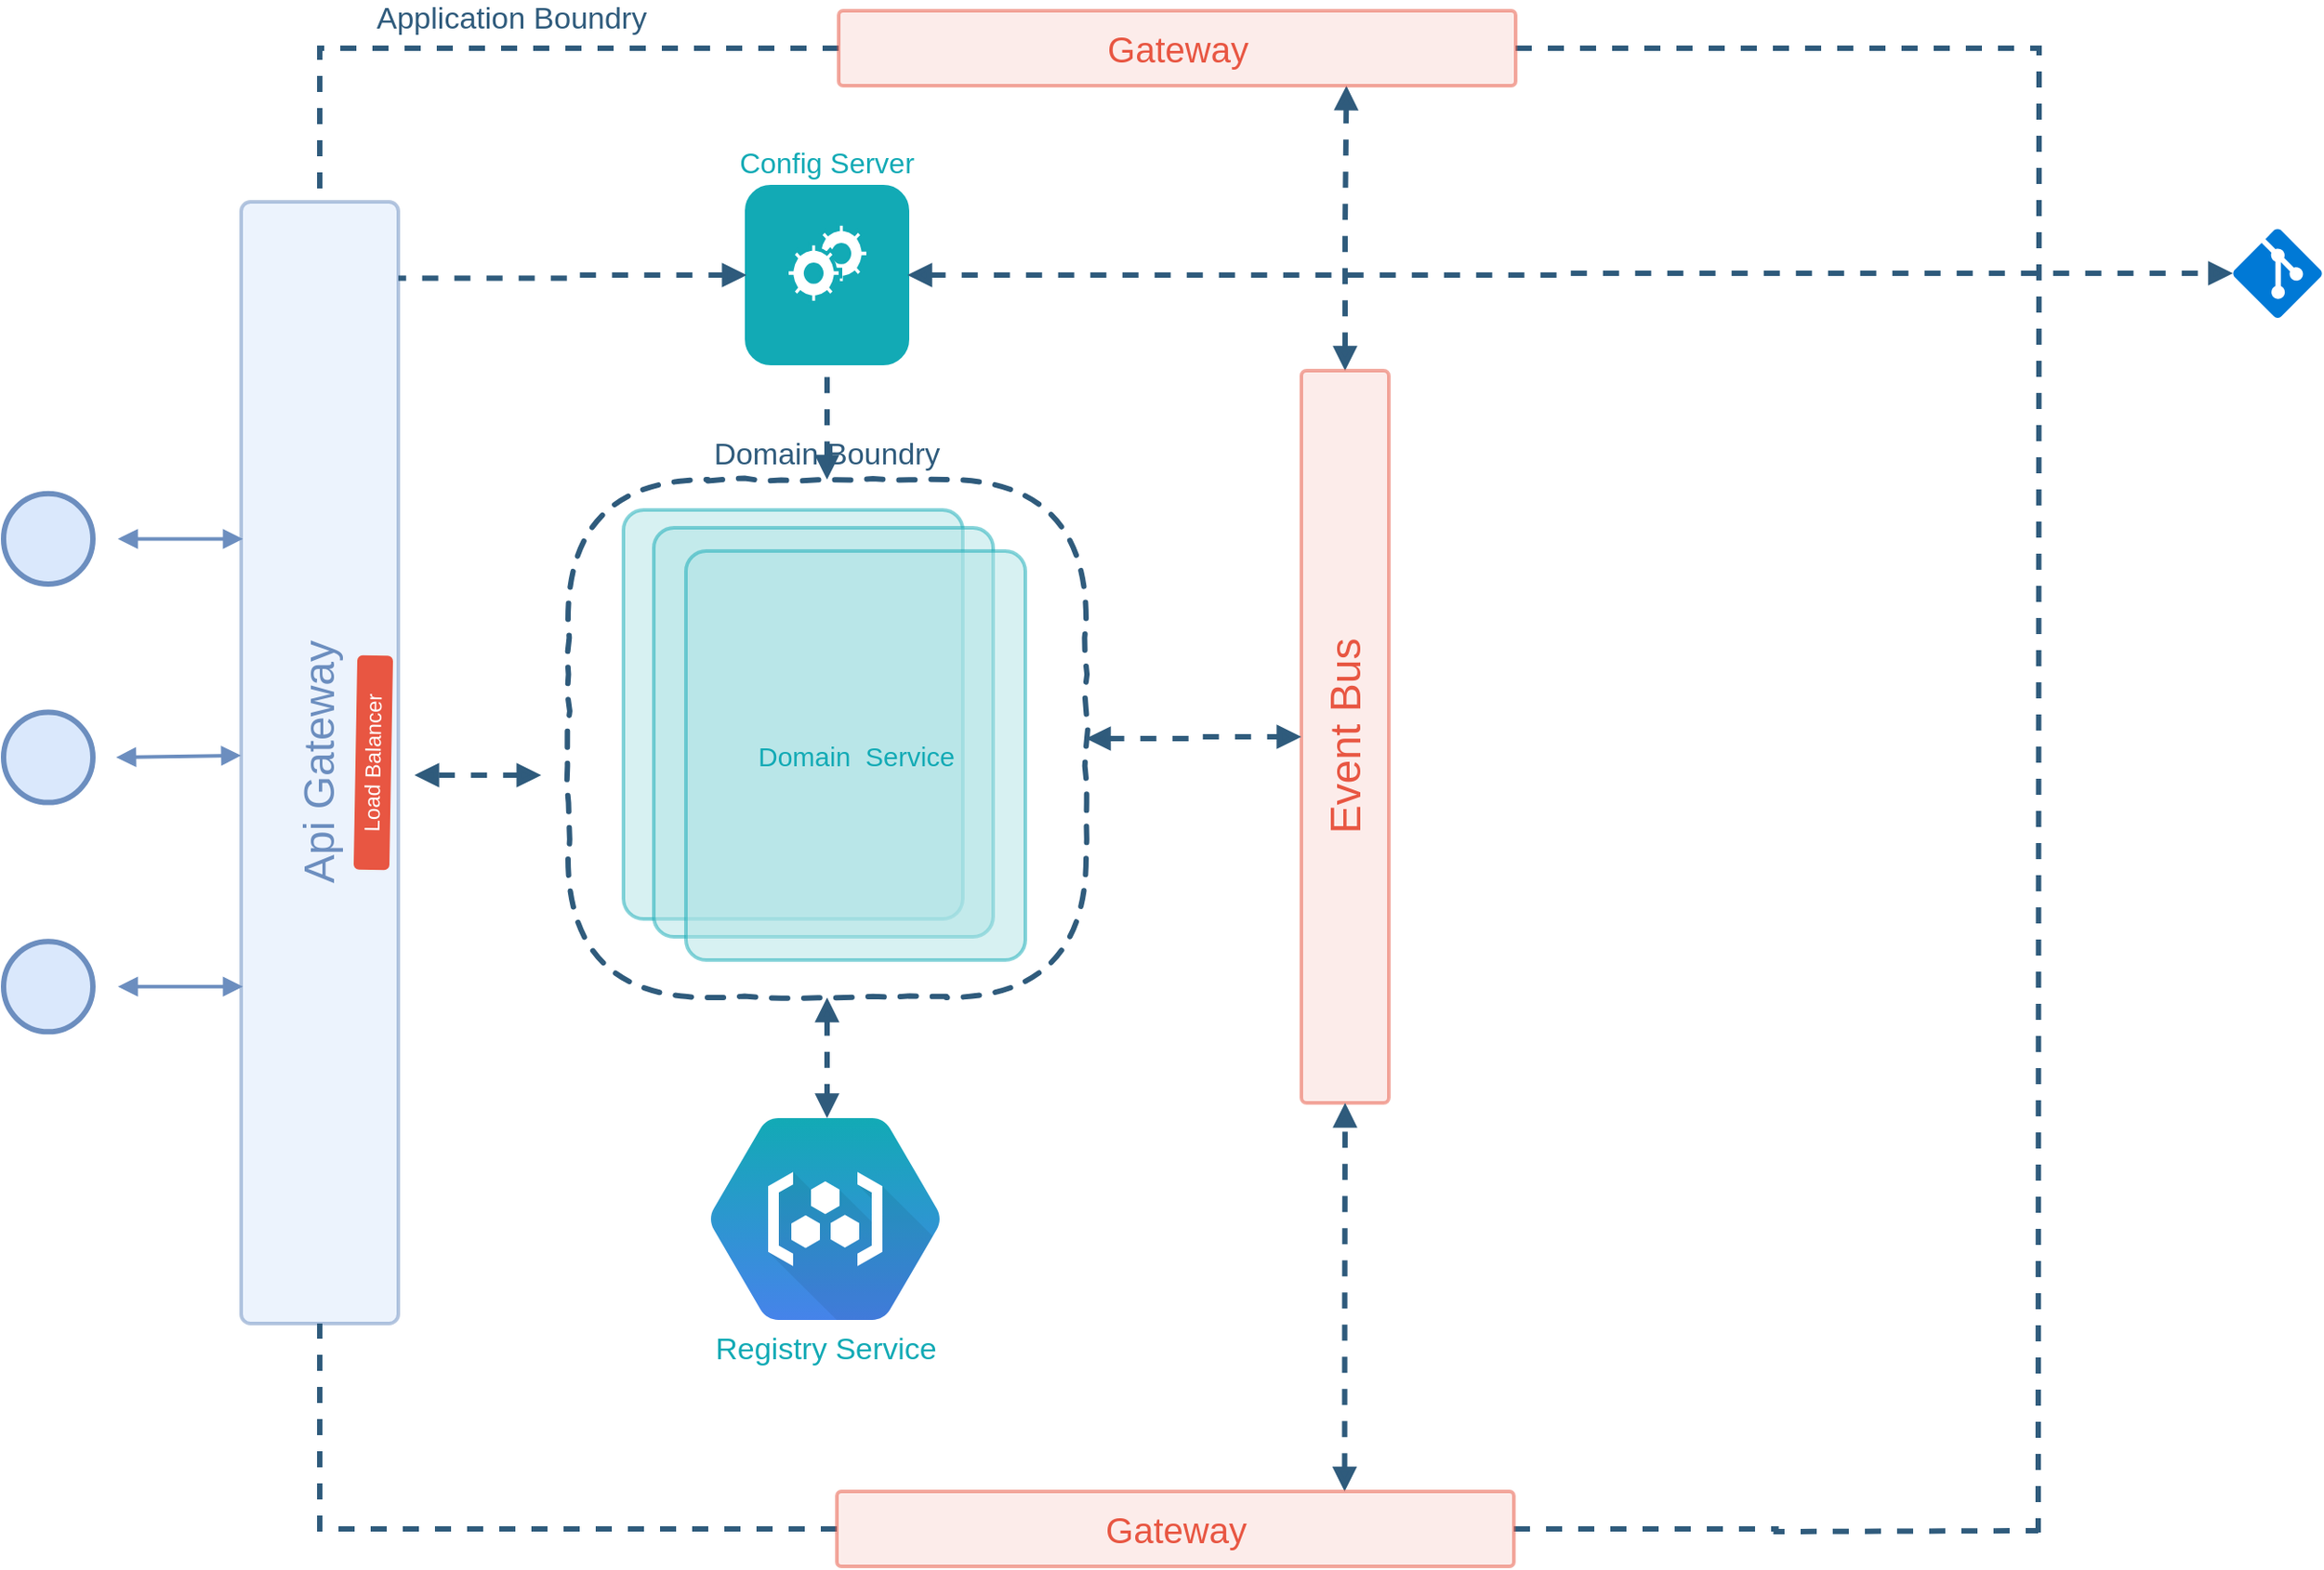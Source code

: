 <mxfile version="10.9.8" type="github"><diagram id="3azV2N0hV3h9CehV_Jqe" name="Page-1"><mxGraphModel dx="96" dy="535" grid="1" gridSize="10" guides="1" tooltips="1" connect="1" arrows="1" fold="1" page="1" pageScale="1" pageWidth="850" pageHeight="1100" math="0" shadow="0"><root><mxCell id="0"/><mxCell id="1" parent="0"/><mxCell id="XVd4Gk_TpFug4go1huXL-1" value="&lt;font style=&quot;font-size: 24px&quot; color=&quot;#6c8ebf&quot;&gt;Api Gateway&lt;/font&gt;" style="rounded=1;fillColor=#DAE8FC;strokeWidth=2;html=1;strokeColor=#6C8EBF;arcSize=6;opacity=50;rotation=-90;" vertex="1" parent="1"><mxGeometry x="954" y="515" width="628" height="88" as="geometry"/></mxCell><mxCell id="XVd4Gk_TpFug4go1huXL-2" style="edgeStyle=orthogonalEdgeStyle;rounded=0;orthogonalLoop=1;jettySize=auto;html=1;exitX=1;exitY=0.5;exitDx=0;exitDy=0;entryX=1;entryY=0.25;entryDx=0;entryDy=0;dashed=1;startArrow=block;startFill=1;endArrow=block;endFill=1;strokeColor=#2F5B7C;strokeWidth=3;fontSize=17;fontColor=#12AAB5;" edge="1" parent="1" source="XVd4Gk_TpFug4go1huXL-3" target="XVd4Gk_TpFug4go1huXL-26"><mxGeometry relative="1" as="geometry"/></mxCell><mxCell id="XVd4Gk_TpFug4go1huXL-3" value="&lt;font style=&quot;font-size: 24px&quot; color=&quot;#e85642&quot;&gt;Event Bus&lt;/font&gt;" style="rounded=1;fillColor=#FAD9D5;strokeWidth=2;html=1;strokeColor=#E85642;arcSize=6;opacity=50;rotation=-90;" vertex="1" parent="1"><mxGeometry x="1637" y="520" width="410" height="49" as="geometry"/></mxCell><mxCell id="XVd4Gk_TpFug4go1huXL-4" style="edgeStyle=orthogonalEdgeStyle;rounded=0;orthogonalLoop=1;jettySize=auto;html=1;exitX=0.5;exitY=1;exitDx=0;exitDy=0;entryX=0;entryY=0.5;entryDx=0;entryDy=0;dashed=1;startArrow=none;startFill=0;endArrow=none;endFill=0;strokeColor=#2F5B7C;strokeWidth=3;fontColor=#0066CC;" edge="1" parent="1" source="XVd4Gk_TpFug4go1huXL-7" target="XVd4Gk_TpFug4go1huXL-1"><mxGeometry relative="1" as="geometry"/></mxCell><mxCell id="XVd4Gk_TpFug4go1huXL-5" style="edgeStyle=orthogonalEdgeStyle;rounded=0;orthogonalLoop=1;jettySize=auto;html=1;exitX=0.5;exitY=0;exitDx=0;exitDy=0;dashed=1;startArrow=none;startFill=0;endArrow=none;endFill=0;strokeColor=#2F5B7C;strokeWidth=3;fontColor=#0066CC;" edge="1" parent="1" source="XVd4Gk_TpFug4go1huXL-7"><mxGeometry relative="1" as="geometry"><mxPoint x="2230" y="989" as="targetPoint"/></mxGeometry></mxCell><mxCell id="XVd4Gk_TpFug4go1huXL-6" style="edgeStyle=orthogonalEdgeStyle;rounded=0;orthogonalLoop=1;jettySize=auto;html=1;exitX=0;exitY=0.25;exitDx=0;exitDy=0;entryX=0;entryY=0.5;entryDx=0;entryDy=0;dashed=1;startArrow=block;startFill=1;endArrow=block;endFill=1;strokeColor=#2F5B7C;strokeWidth=3;fontSize=17;fontColor=#12AAB5;" edge="1" parent="1" source="XVd4Gk_TpFug4go1huXL-7" target="XVd4Gk_TpFug4go1huXL-3"><mxGeometry relative="1" as="geometry"/></mxCell><mxCell id="XVd4Gk_TpFug4go1huXL-7" value="&lt;font color=&quot;#e85642&quot; style=&quot;font-size: 20px;&quot;&gt;Gateway&lt;/font&gt;" style="rounded=1;fillColor=#fad9d5;strokeWidth=2;html=1;strokeColor=#E85642;arcSize=6;opacity=50;verticalAlign=middle;horizontal=0;fontSize=20;rotation=90;" vertex="1" parent="1"><mxGeometry x="1726" y="798.5" width="42" height="379" as="geometry"/></mxCell><mxCell id="XVd4Gk_TpFug4go1huXL-8" value="" style="rounded=1;fillColor=#B0E3E6;strokeWidth=2;html=1;strokeColor=#12AAB5;arcSize=6;opacity=50;verticalAlign=middle;" vertex="1" parent="1"><mxGeometry x="1438" y="417.5" width="190" height="229" as="geometry"/></mxCell><mxCell id="XVd4Gk_TpFug4go1huXL-9" value="" style="rounded=1;fillColor=#B0E3E6;strokeWidth=2;html=1;strokeColor=#12AAB5;arcSize=6;opacity=50;verticalAlign=middle;" vertex="1" parent="1"><mxGeometry x="1455" y="427.5" width="190" height="229" as="geometry"/></mxCell><mxCell id="XVd4Gk_TpFug4go1huXL-10" value="&lt;font style=&quot;font-size: 15px&quot; color=&quot;#12aab5&quot;&gt;Domain&amp;nbsp; Service&lt;/font&gt;" style="rounded=1;fillColor=#B0E3E6;strokeWidth=2;html=1;strokeColor=#12AAB5;arcSize=6;opacity=50;verticalAlign=middle;" vertex="1" parent="1"><mxGeometry x="1473" y="440.5" width="190" height="229" as="geometry"/></mxCell><mxCell id="XVd4Gk_TpFug4go1huXL-11" style="edgeStyle=orthogonalEdgeStyle;rounded=0;orthogonalLoop=1;jettySize=auto;html=1;exitX=0.5;exitY=0;exitDx=0;exitDy=0;entryX=0.5;entryY=1;entryDx=0;entryDy=0;dashed=1;startArrow=block;startFill=1;endArrow=none;endFill=0;strokeColor=#2F5B7C;strokeWidth=3;fontSize=17;fontColor=#12AAB5;" edge="1" parent="1" source="XVd4Gk_TpFug4go1huXL-14" target="XVd4Gk_TpFug4go1huXL-30"><mxGeometry relative="1" as="geometry"/></mxCell><mxCell id="XVd4Gk_TpFug4go1huXL-12" style="edgeStyle=orthogonalEdgeStyle;rounded=0;orthogonalLoop=1;jettySize=auto;html=1;exitX=1;exitY=0.5;exitDx=0;exitDy=0;entryX=0.5;entryY=0;entryDx=0;entryDy=0;dashed=1;startArrow=block;startFill=1;endArrow=block;endFill=1;strokeColor=#2F5B7C;strokeWidth=3;fontSize=17;fontColor=#12AAB5;" edge="1" parent="1" source="XVd4Gk_TpFug4go1huXL-14" target="XVd4Gk_TpFug4go1huXL-3"><mxGeometry relative="1" as="geometry"/></mxCell><mxCell id="XVd4Gk_TpFug4go1huXL-13" style="edgeStyle=orthogonalEdgeStyle;rounded=0;orthogonalLoop=1;jettySize=auto;html=1;exitX=0.5;exitY=1;exitDx=0;exitDy=0;entryX=0.5;entryY=0;entryDx=0;entryDy=0;dashed=1;startArrow=block;startFill=1;endArrow=block;endFill=1;strokeColor=#2F5B7C;strokeWidth=3;fontSize=17;fontColor=#12AAB5;" edge="1" parent="1" source="XVd4Gk_TpFug4go1huXL-14"><mxGeometry relative="1" as="geometry"><mxPoint x="1552" y="758" as="targetPoint"/></mxGeometry></mxCell><mxCell id="XVd4Gk_TpFug4go1huXL-14" value="&lt;font color=&quot;#2f5b7c&quot; style=&quot;font-size: 17px&quot;&gt;Domain Boundry&lt;/font&gt;" style="rounded=1;whiteSpace=wrap;html=1;labelBackgroundColor=none;glass=1;gradientColor=#ffffff;fillColor=none;arcSize=27;dashed=1;strokeColor=#2F5B7C;strokeWidth=3;perimeterSpacing=0;shadow=0;comic=1;verticalAlign=top;spacingBottom=0;spacing=-29;" vertex="1" parent="1"><mxGeometry x="1407" y="400.5" width="290" height="290" as="geometry"/></mxCell><mxCell id="XVd4Gk_TpFug4go1huXL-15" value="&lt;font color=&quot;#ffffff&quot;&gt;Load Balancer&lt;/font&gt;" style="rounded=1;whiteSpace=wrap;html=1;rotation=-89;fillColor=#E85642;strokeColor=none;" vertex="1" parent="1"><mxGeometry x="1238" y="549" width="120" height="20" as="geometry"/></mxCell><mxCell id="XVd4Gk_TpFug4go1huXL-16" value="" style="shape=mxgraph.bpmn.shape;html=1;verticalLabelPosition=bottom;labelBackgroundColor=#ffffff;verticalAlign=top;perimeter=ellipsePerimeter;outline=standard;symbol=general;fontFamily=Helvetica;fontSize=12;align=center;strokeColor=#6c8ebf;strokeWidth=3;fillColor=#dae8fc;perimeterSpacing=6;rotation=-180;" vertex="1" parent="1"><mxGeometry x="1091" y="659.131" width="50" height="50.546" as="geometry"/></mxCell><mxCell id="XVd4Gk_TpFug4go1huXL-17" value="" style="edgeStyle=none;strokeWidth=2;html=1;strokeColor=#6c8ebf;endArrow=block;endFill=1;startArrow=block;startFill=1;fillColor=#dae8fc;" edge="1" parent="1"><mxGeometry x="1521" y="1075.634" width="100" height="101.093" as="geometry"><mxPoint x="1225" y="684.404" as="sourcePoint"/><mxPoint x="1155" y="684.404" as="targetPoint"/></mxGeometry></mxCell><mxCell id="XVd4Gk_TpFug4go1huXL-18" value="" style="shape=mxgraph.bpmn.shape;html=1;verticalLabelPosition=bottom;labelBackgroundColor=#ffffff;verticalAlign=top;perimeter=ellipsePerimeter;outline=standard;symbol=general;fontFamily=Helvetica;fontSize=12;align=center;strokeColor=#6c8ebf;strokeWidth=3;fillColor=#dae8fc;perimeterSpacing=6;rotation=-180;" vertex="1" parent="1"><mxGeometry x="1091" y="530.743" width="50" height="50.546" as="geometry"/></mxCell><mxCell id="XVd4Gk_TpFug4go1huXL-19" value="" style="edgeStyle=none;strokeWidth=2;html=1;strokeColor=#6c8ebf;endArrow=block;endFill=1;startArrow=block;startFill=1;fillColor=#dae8fc;" edge="1" parent="1"><mxGeometry x="1520" y="947.246" width="100" height="101.093" as="geometry"><mxPoint x="1224" y="555.005" as="sourcePoint"/><mxPoint x="1154" y="556.016" as="targetPoint"/></mxGeometry></mxCell><mxCell id="XVd4Gk_TpFug4go1huXL-20" value="" style="shape=mxgraph.bpmn.shape;html=1;verticalLabelPosition=bottom;labelBackgroundColor=#ffffff;verticalAlign=top;perimeter=ellipsePerimeter;outline=standard;symbol=general;fontFamily=Helvetica;fontSize=12;align=center;strokeColor=#6c8ebf;strokeWidth=3;fillColor=#dae8fc;perimeterSpacing=6;rotation=-180;" vertex="1" parent="1"><mxGeometry x="1091" y="408.421" width="50" height="50.546" as="geometry"/></mxCell><mxCell id="XVd4Gk_TpFug4go1huXL-21" value="" style="edgeStyle=none;strokeWidth=2;html=1;strokeColor=#6c8ebf;endArrow=block;endFill=1;startArrow=block;startFill=1;fillColor=#dae8fc;" edge="1" parent="1"><mxGeometry x="1521" y="824.923" width="100" height="101.093" as="geometry"><mxPoint x="1225" y="433.694" as="sourcePoint"/><mxPoint x="1155" y="433.694" as="targetPoint"/></mxGeometry></mxCell><mxCell id="XVd4Gk_TpFug4go1huXL-22" style="edgeStyle=orthogonalEdgeStyle;rounded=0;orthogonalLoop=1;jettySize=auto;html=1;entryX=0.694;entryY=1.114;entryDx=0;entryDy=0;entryPerimeter=0;dashed=1;startArrow=block;startFill=1;endArrow=block;endFill=1;strokeColor=#2F5B7C;strokeWidth=3;fontColor=#0066CC;" edge="1" parent="1"><mxGeometry relative="1" as="geometry"><mxPoint x="1392" y="566" as="sourcePoint"/><mxPoint x="1321" y="566" as="targetPoint"/></mxGeometry></mxCell><mxCell id="XVd4Gk_TpFug4go1huXL-23" style="edgeStyle=orthogonalEdgeStyle;rounded=0;orthogonalLoop=1;jettySize=auto;html=1;exitX=0.5;exitY=1;exitDx=0;exitDy=0;entryX=1;entryY=0.5;entryDx=0;entryDy=0;dashed=1;startArrow=none;startFill=0;endArrow=none;endFill=0;strokeColor=#2F5B7C;strokeWidth=3;fontColor=#0066CC;" edge="1" parent="1" source="XVd4Gk_TpFug4go1huXL-26" target="XVd4Gk_TpFug4go1huXL-1"><mxGeometry relative="1" as="geometry"/></mxCell><mxCell id="XVd4Gk_TpFug4go1huXL-24" value="&lt;font color=&quot;#2f5b7c&quot; style=&quot;font-size: 17px&quot;&gt;Application Boundry&lt;/font&gt;" style="text;html=1;resizable=0;points=[];align=center;verticalAlign=bottom;labelBackgroundColor=#ffffff;fontColor=#0066CC;fontSize=17;spacing=7;" vertex="1" connectable="0" parent="XVd4Gk_TpFug4go1huXL-23"><mxGeometry x="-0.026" relative="1" as="geometry"><mxPoint as="offset"/></mxGeometry></mxCell><mxCell id="XVd4Gk_TpFug4go1huXL-25" style="edgeStyle=orthogonalEdgeStyle;rounded=0;orthogonalLoop=1;jettySize=auto;html=1;exitX=0.5;exitY=0;exitDx=0;exitDy=0;dashed=1;startArrow=none;startFill=0;endArrow=none;endFill=0;strokeColor=#2F5B7C;strokeWidth=3;fontSize=17;fontColor=#12AAB5;" edge="1" parent="1" source="XVd4Gk_TpFug4go1huXL-26"><mxGeometry relative="1" as="geometry"><mxPoint x="2230" y="990" as="targetPoint"/></mxGeometry></mxCell><mxCell id="XVd4Gk_TpFug4go1huXL-26" value="&lt;font color=&quot;#e85642&quot; style=&quot;font-size: 20px;&quot;&gt;Gateway&lt;/font&gt;" style="rounded=1;fillColor=#fad9d5;strokeWidth=2;html=1;strokeColor=#E85642;arcSize=6;opacity=50;verticalAlign=middle;horizontal=0;fontSize=20;rotation=90;" vertex="1" parent="1"><mxGeometry x="1727" y="-30.5" width="42" height="379" as="geometry"/></mxCell><mxCell id="XVd4Gk_TpFug4go1huXL-27" value="" style="shadow=0;dashed=0;html=1;strokeColor=none;fillColor=#0079D6;labelPosition=center;verticalLabelPosition=bottom;verticalAlign=top;align=center;shape=mxgraph.azure.git_repository;fontColor=#0066CC;" vertex="1" parent="1"><mxGeometry x="2339" y="260" width="50" height="50" as="geometry"/></mxCell><mxCell id="XVd4Gk_TpFug4go1huXL-28" value="" style="group" vertex="1" connectable="0" parent="1"><mxGeometry x="1507" y="236.5" width="90" height="99" as="geometry"/></mxCell><mxCell id="XVd4Gk_TpFug4go1huXL-29" value="" style="group;fillColor=#ffffff;" vertex="1" connectable="0" parent="XVd4Gk_TpFug4go1huXL-28"><mxGeometry width="90" height="99" as="geometry"/></mxCell><mxCell id="XVd4Gk_TpFug4go1huXL-30" value="&lt;font style=&quot;font-size: 16px&quot;&gt;Config Server&lt;/font&gt;" style="rounded=1;whiteSpace=wrap;html=1;fillColor=#12AAB5;verticalAlign=top;strokeColor=#12AAB5;strokeWidth=2;fontColor=#12AAB5;spacing=-28;" vertex="1" parent="XVd4Gk_TpFug4go1huXL-28"><mxGeometry width="90" height="99.0" as="geometry"/></mxCell><mxCell id="XVd4Gk_TpFug4go1huXL-31" value="" style="html=1;verticalLabelPosition=bottom;align=center;labelBackgroundColor=#ffffff;verticalAlign=top;strokeWidth=2;strokeColor=#12AAB5;fillColor=#ffffff;shadow=0;dashed=0;shape=mxgraph.ios7.icons.settings;" vertex="1" parent="XVd4Gk_TpFug4go1huXL-28"><mxGeometry x="38" y="20.9" width="30" height="33" as="geometry"/></mxCell><mxCell id="XVd4Gk_TpFug4go1huXL-32" value="" style="html=1;verticalLabelPosition=bottom;align=center;labelBackgroundColor=#ffffff;verticalAlign=top;strokeWidth=2;strokeColor=#12AAB5;fillColor=#ffffff;shadow=0;dashed=0;shape=mxgraph.ios7.icons.settings;" vertex="1" parent="XVd4Gk_TpFug4go1huXL-28"><mxGeometry x="22.5" y="31.9" width="30" height="33" as="geometry"/></mxCell><mxCell id="XVd4Gk_TpFug4go1huXL-33" style="edgeStyle=orthogonalEdgeStyle;rounded=0;orthogonalLoop=1;jettySize=auto;html=1;exitX=0;exitY=0.5;exitDx=0;exitDy=0;entryX=0.932;entryY=1;entryDx=0;entryDy=0;entryPerimeter=0;dashed=1;startArrow=block;startFill=1;endArrow=none;endFill=0;strokeColor=#2F5B7C;strokeWidth=3;fontSize=17;fontColor=#12AAB5;" edge="1" parent="1" source="XVd4Gk_TpFug4go1huXL-30" target="XVd4Gk_TpFug4go1huXL-1"><mxGeometry relative="1" as="geometry"/></mxCell><mxCell id="XVd4Gk_TpFug4go1huXL-34" style="edgeStyle=orthogonalEdgeStyle;rounded=0;orthogonalLoop=1;jettySize=auto;html=1;exitX=1;exitY=0.5;exitDx=0;exitDy=0;entryX=0;entryY=0.5;entryDx=0;entryDy=0;entryPerimeter=0;dashed=1;startArrow=block;startFill=1;endArrow=block;endFill=1;strokeColor=#2F5B7C;strokeWidth=3;fontSize=17;fontColor=#12AAB5;" edge="1" parent="1" source="XVd4Gk_TpFug4go1huXL-30" target="XVd4Gk_TpFug4go1huXL-27"><mxGeometry relative="1" as="geometry"/></mxCell><mxCell id="XVd4Gk_TpFug4go1huXL-35" value="Registry Service" style="shape=mxgraph.gcp.compute.container_registry;html=1;fillColor=#12AAB5;gradientColor=#4683EA;strokeColor=none;verticalLabelPosition=bottom;verticalAlign=top;align=center;fontSize=17;fontColor=#12AAB5;" vertex="1" parent="1"><mxGeometry x="1486.5" y="758" width="129" height="113" as="geometry"/></mxCell></root></mxGraphModel></diagram></mxfile>